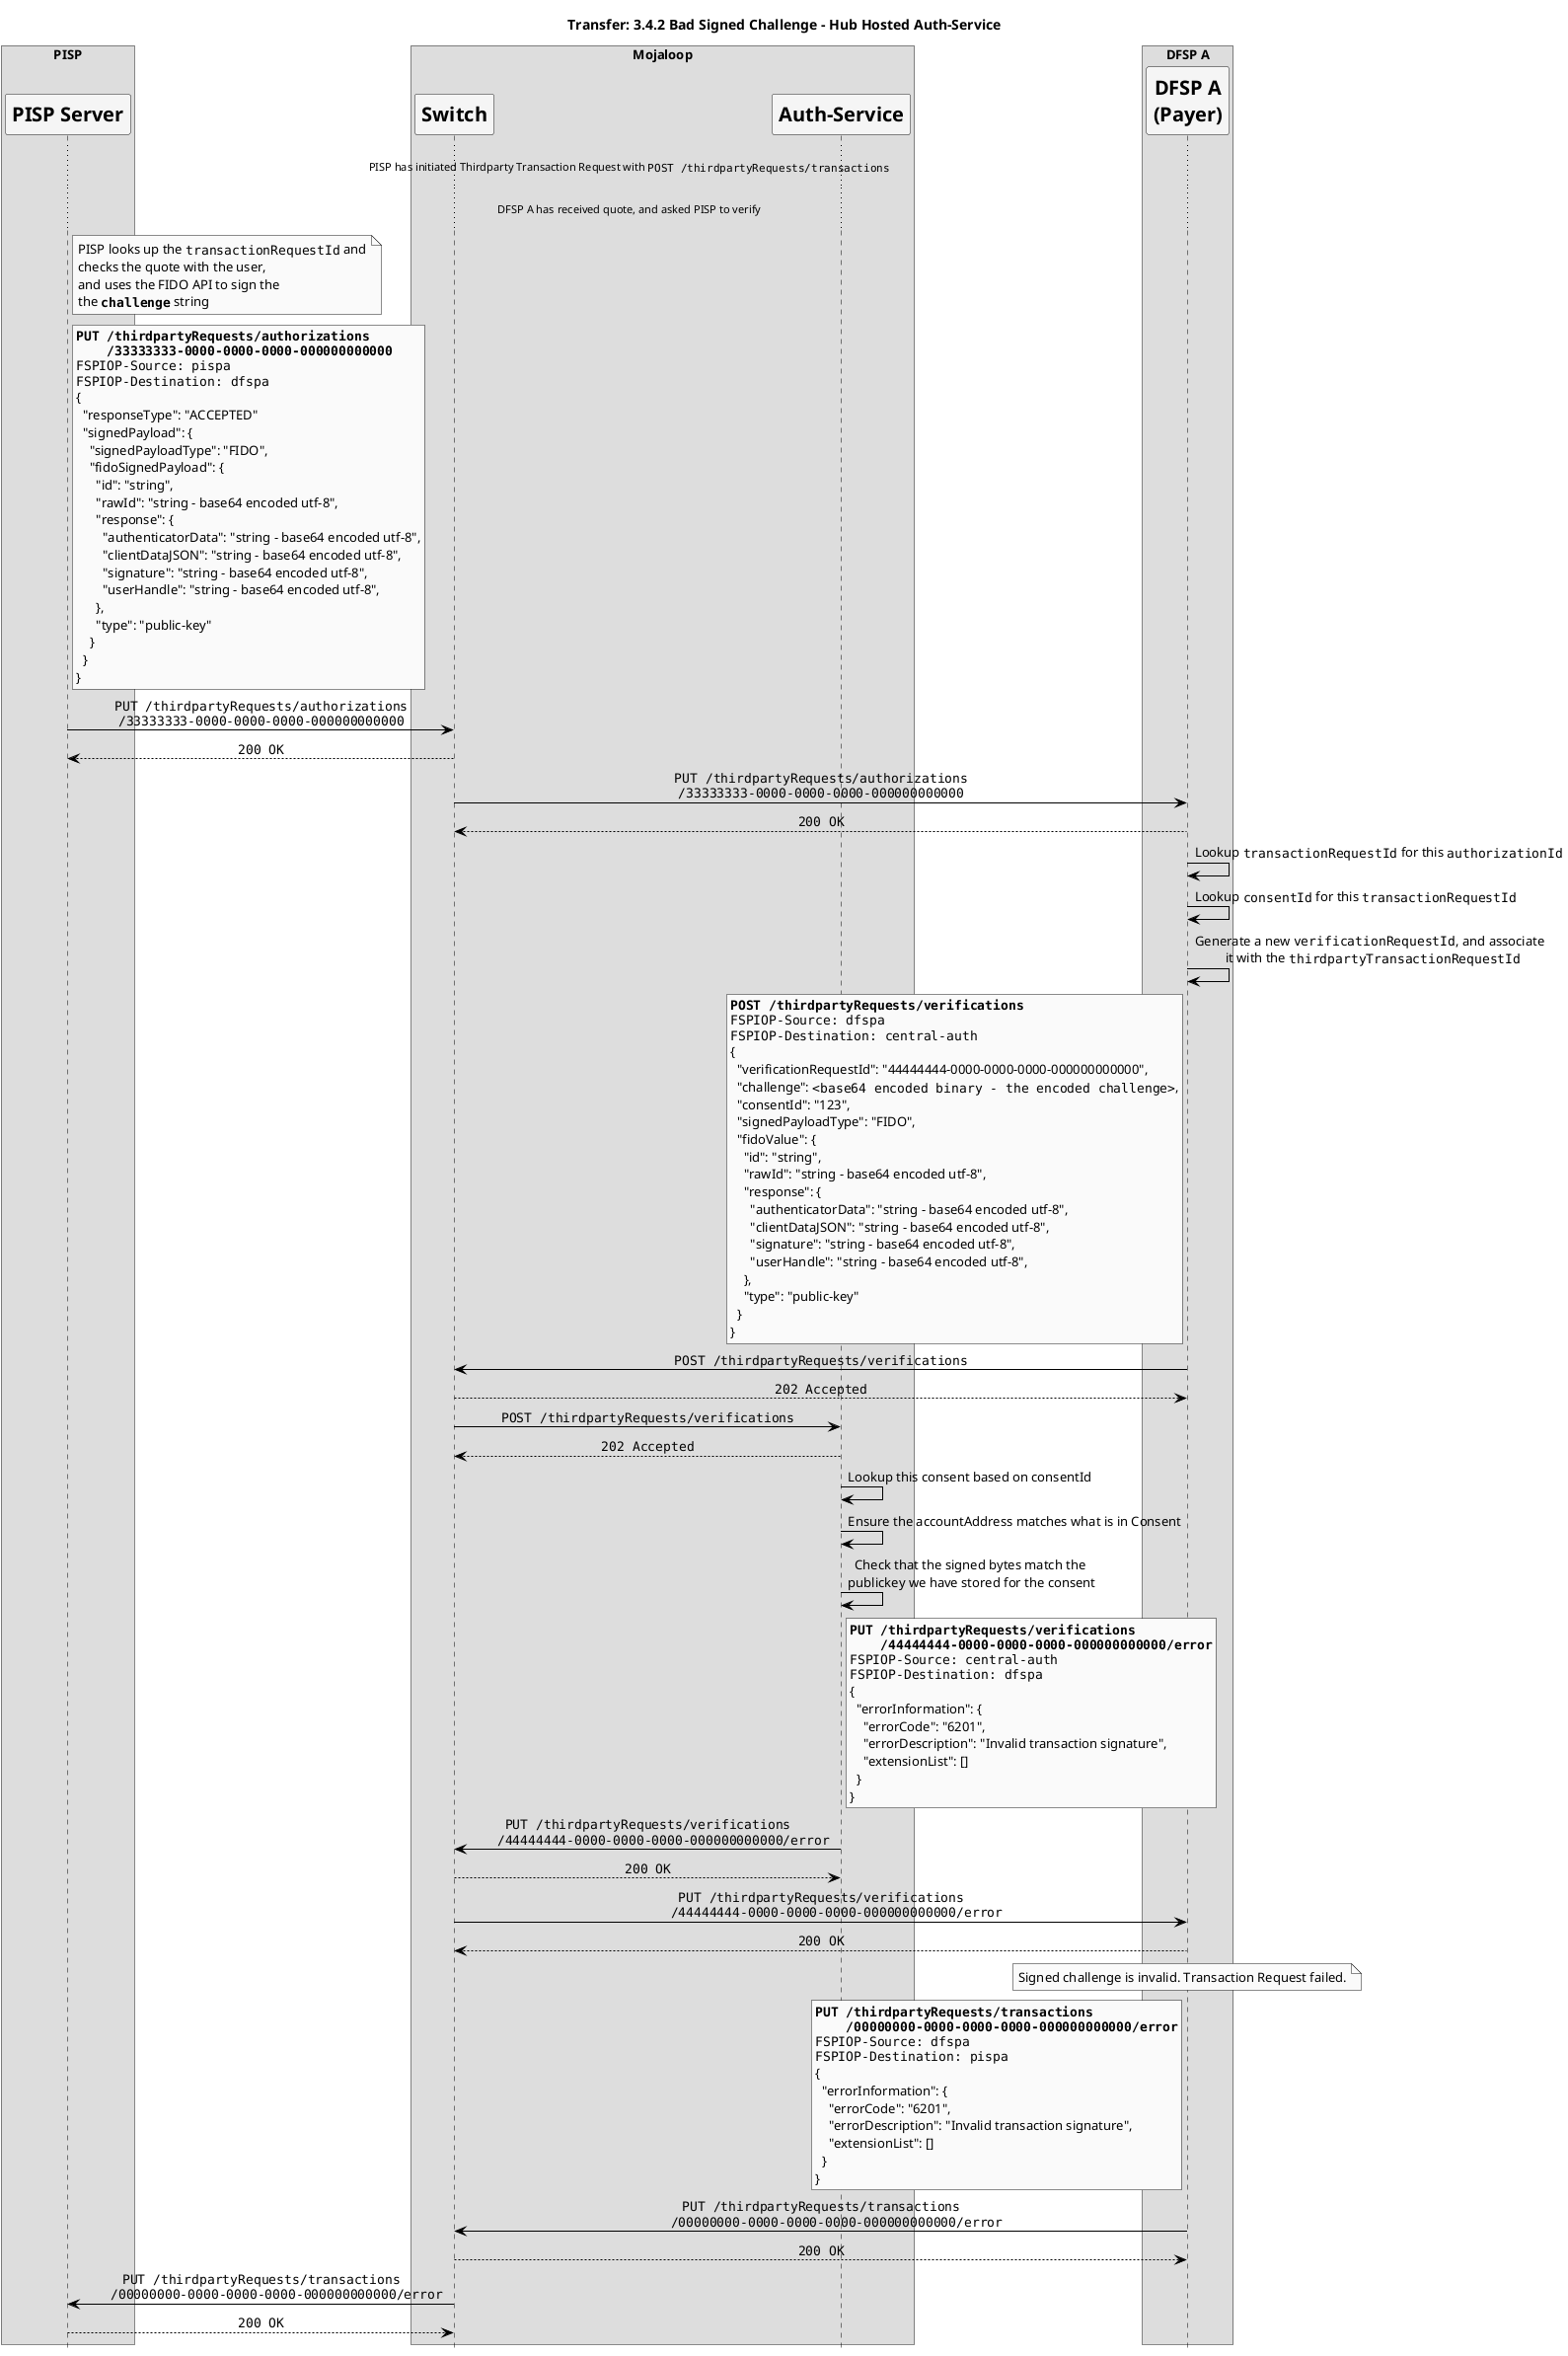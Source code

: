 @startuml

' declaring skinparam
skinparam sequenceMessageAlign center
skinparam shadowing false
skinparam defaultFontName Verdana
skinparam monochrome true
skinparam SequenceLifeLineBackgroundColor WhiteSmoke
skinparam SequenceLifeLineBorderColor Black
skinparam ParticipantFontStyle Bold
skinparam ParticipantFontSize 20
skinparam ParticipantBackgroundColor WhiteSmoke
skinparam ArrowColor Black

hide footbox

title Transfer: 3.4.2 Bad Signed Challenge - Hub Hosted Auth-Service


box "PISP"
participant "PISP Server" as D1
end box
box "Mojaloop"
    participant Switch as S
    participant "Auth-Service" as AUTHS
end box
box "DFSP A"
    participant "DFSP A\n(Payer)" as D2
end box


... PISP has initiated Thirdparty Transaction Request with ""POST /thirdpartyRequests/transactions""...

... DFSP A has received quote, and asked PISP to verify...

note right of D1
  PISP looks up the ""transactionRequestId"" and
  checks the quote with the user,
  and uses the FIDO API to sign the 
  the **""challenge""** string
end note

rnote right of D1
**""PUT /thirdpartyRequests/authorizations""**
**""    /33333333-0000-0000-0000-000000000000""**
""FSPIOP-Source: pispa""
""FSPIOP-Destination: dfspa""
{
  "responseType": "ACCEPTED"
  "signedPayload": {
    "signedPayloadType": "FIDO",
    "fidoSignedPayload": {
      "id": "string",
      "rawId": "string - base64 encoded utf-8",
      "response": {
        "authenticatorData": "string - base64 encoded utf-8",
        "clientDataJSON": "string - base64 encoded utf-8",
        "signature": "string - base64 encoded utf-8",
        "userHandle": "string - base64 encoded utf-8",
      },
      "type": "public-key"
    }
  }
}
end note
D1 -> S: ""PUT /thirdpartyRequests/authorizations""\n""/33333333-0000-0000-0000-000000000000""
S --> D1: ""200 OK""
S -> D2: ""PUT /thirdpartyRequests/authorizations""\n""/33333333-0000-0000-0000-000000000000""
D2 --> S: ""200 OK""

D2 -> D2: Lookup ""transactionRequestId"" for this ""authorizationId""
D2 -> D2: Lookup ""consentId"" for this ""transactionRequestId""


D2 -> D2: Generate a new ""verificationRequestId"", and associate \n it with the ""thirdpartyTransactionRequestId""

rnote left of D2
**""POST /thirdpartyRequests/verifications""**
""FSPIOP-Source: dfspa""
""FSPIOP-Destination: central-auth""
{
  "verificationRequestId": "44444444-0000-0000-0000-000000000000",
  "challenge": ""<base64 encoded binary - the encoded challenge>"",
  "consentId": "123",
  "signedPayloadType": "FIDO",
  "fidoValue": {
    "id": "string",
    "rawId": "string - base64 encoded utf-8",
    "response": {
      "authenticatorData": "string - base64 encoded utf-8",
      "clientDataJSON": "string - base64 encoded utf-8",
      "signature": "string - base64 encoded utf-8",
      "userHandle": "string - base64 encoded utf-8",
    },
    "type": "public-key"
  }
}
end note
D2 -> S: ""POST /thirdpartyRequests/verifications""
S --> D2: ""202 Accepted""
S -> AUTHS: ""POST /thirdpartyRequests/verifications""
AUTHS --> S: ""202 Accepted""

AUTHS -> AUTHS: Lookup this consent based on consentId
AUTHS -> AUTHS: Ensure the accountAddress matches what is in Consent
AUTHS -> AUTHS: Check that the signed bytes match the \npublickey we have stored for the consent

rnote right of AUTHS
**""PUT /thirdpartyRequests/verifications""**
**""    /44444444-0000-0000-0000-000000000000/error""**
""FSPIOP-Source: central-auth""
""FSPIOP-Destination: dfspa""
{
  "errorInformation": {
    "errorCode": "6201",
    "errorDescription": "Invalid transaction signature",
    "extensionList": []
  }
}
end note
AUTHS -> S: ""PUT /thirdpartyRequests/verifications""\n""    /44444444-0000-0000-0000-000000000000/error""
S --> AUTHS: ""200 OK""
S -> D2: ""PUT /thirdpartyRequests/verifications""\n""    /44444444-0000-0000-0000-000000000000/error""
D2 --> S: ""200 OK""

note over D2
  Signed challenge is invalid. Transaction Request failed.
end note


rnote left of D2
**""PUT /thirdpartyRequests/transactions""**
**""    /00000000-0000-0000-0000-000000000000/error""**
""FSPIOP-Source: dfspa""
""FSPIOP-Destination: pispa""
{
  "errorInformation": {
    "errorCode": "6201",
    "errorDescription": "Invalid transaction signature",
    "extensionList": []
  }
}
end note
D2 -> S: ""PUT /thirdpartyRequests/transactions""\n""    /00000000-0000-0000-0000-000000000000/error""
S --> D2: ""200 OK""
S -> D1: ""PUT /thirdpartyRequests/transactions""\n""    /00000000-0000-0000-0000-000000000000/error""
D1 --> S: ""200 OK""

@enduml
